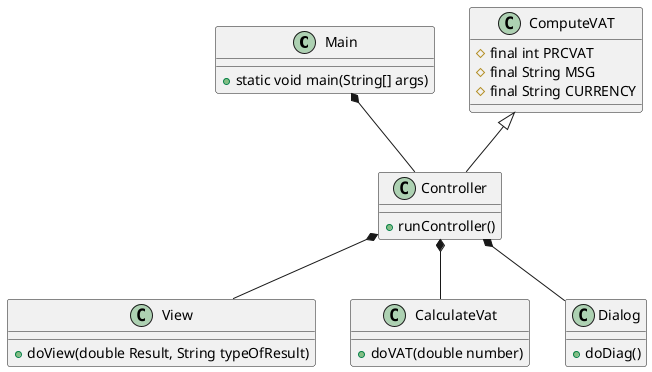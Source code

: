 @startuml
'https://plantuml.com/class-diagram

Main *-- Controller
ComputeVAT <|-- Controller
Controller *-- View
Controller *-- CalculateVat
Controller *-- Dialog

Main : + static void main(String[] args)

Controller : + runController()

View : + doView(double Result, String typeOfResult)

CalculateVat : + doVAT(double number)

Dialog : + doDiag()

ComputeVAT : # final int PRCVAT
ComputeVAT : # final String MSG
ComputeVAT : # final String CURRENCY

@enduml